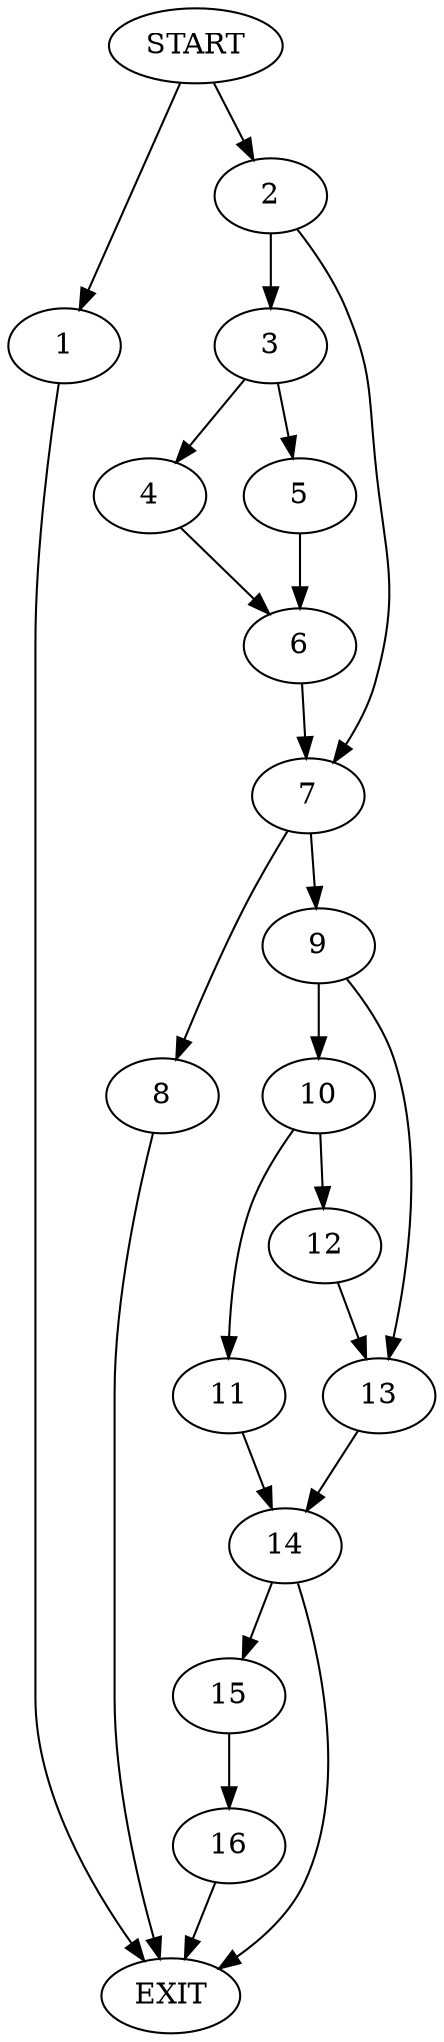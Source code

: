 digraph { 
0 [label="START"];
1;
2;
3;
4;
5;
6;
7;
8;
9;
10;
11;
12;
13;
14;
15;
16;
17[label="EXIT"];
0 -> 2;
0 -> 1;
1 -> 17;
2 -> 7;
2 -> 3;
3 -> 4;
3 -> 5;
4 -> 6;
5 -> 6;
6 -> 7;
7 -> 8;
7 -> 9;
8 -> 17;
9 -> 10;
9 -> 13;
10 -> 12;
10 -> 11;
11 -> 14;
12 -> 13;
13 -> 14;
14 -> 17;
14 -> 15;
15 -> 16;
16 -> 17;
}